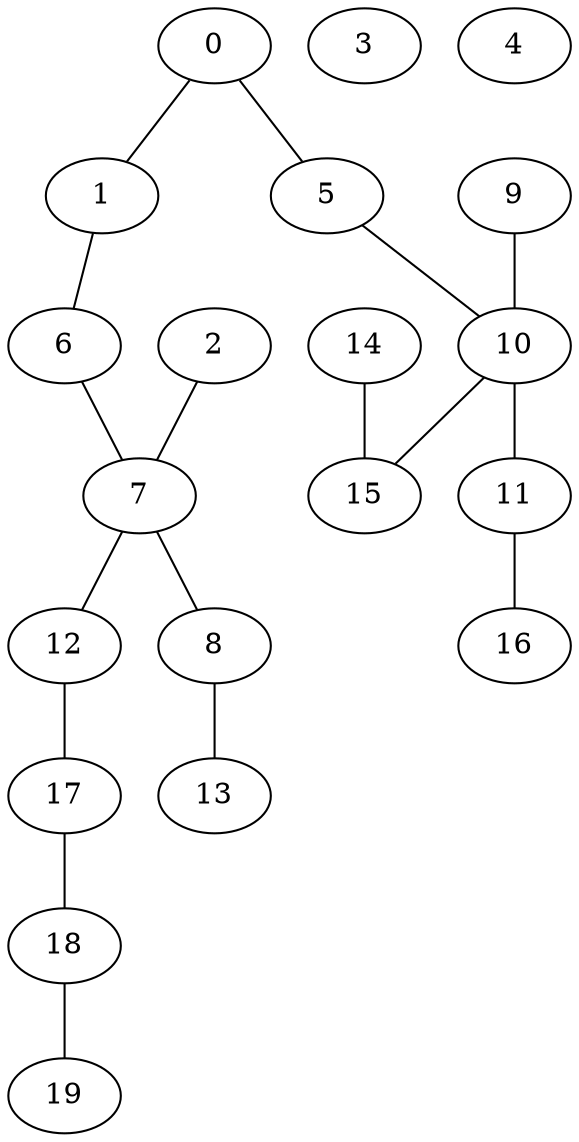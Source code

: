 graph { 
	0--1
	2--7
	1--6
	0--5
	17--18
	6--7
	9--10
	5--10
	12--17
	7--8
	8--13
	10--15
	18--19
	11--16
	7--12
	10--11
	14--15
	0
	1
	2
	3
	4
	5
	6
	7
	8
	9
	10
	11
	12
	13
	14
	15
	16
	17
	18
	19
} 